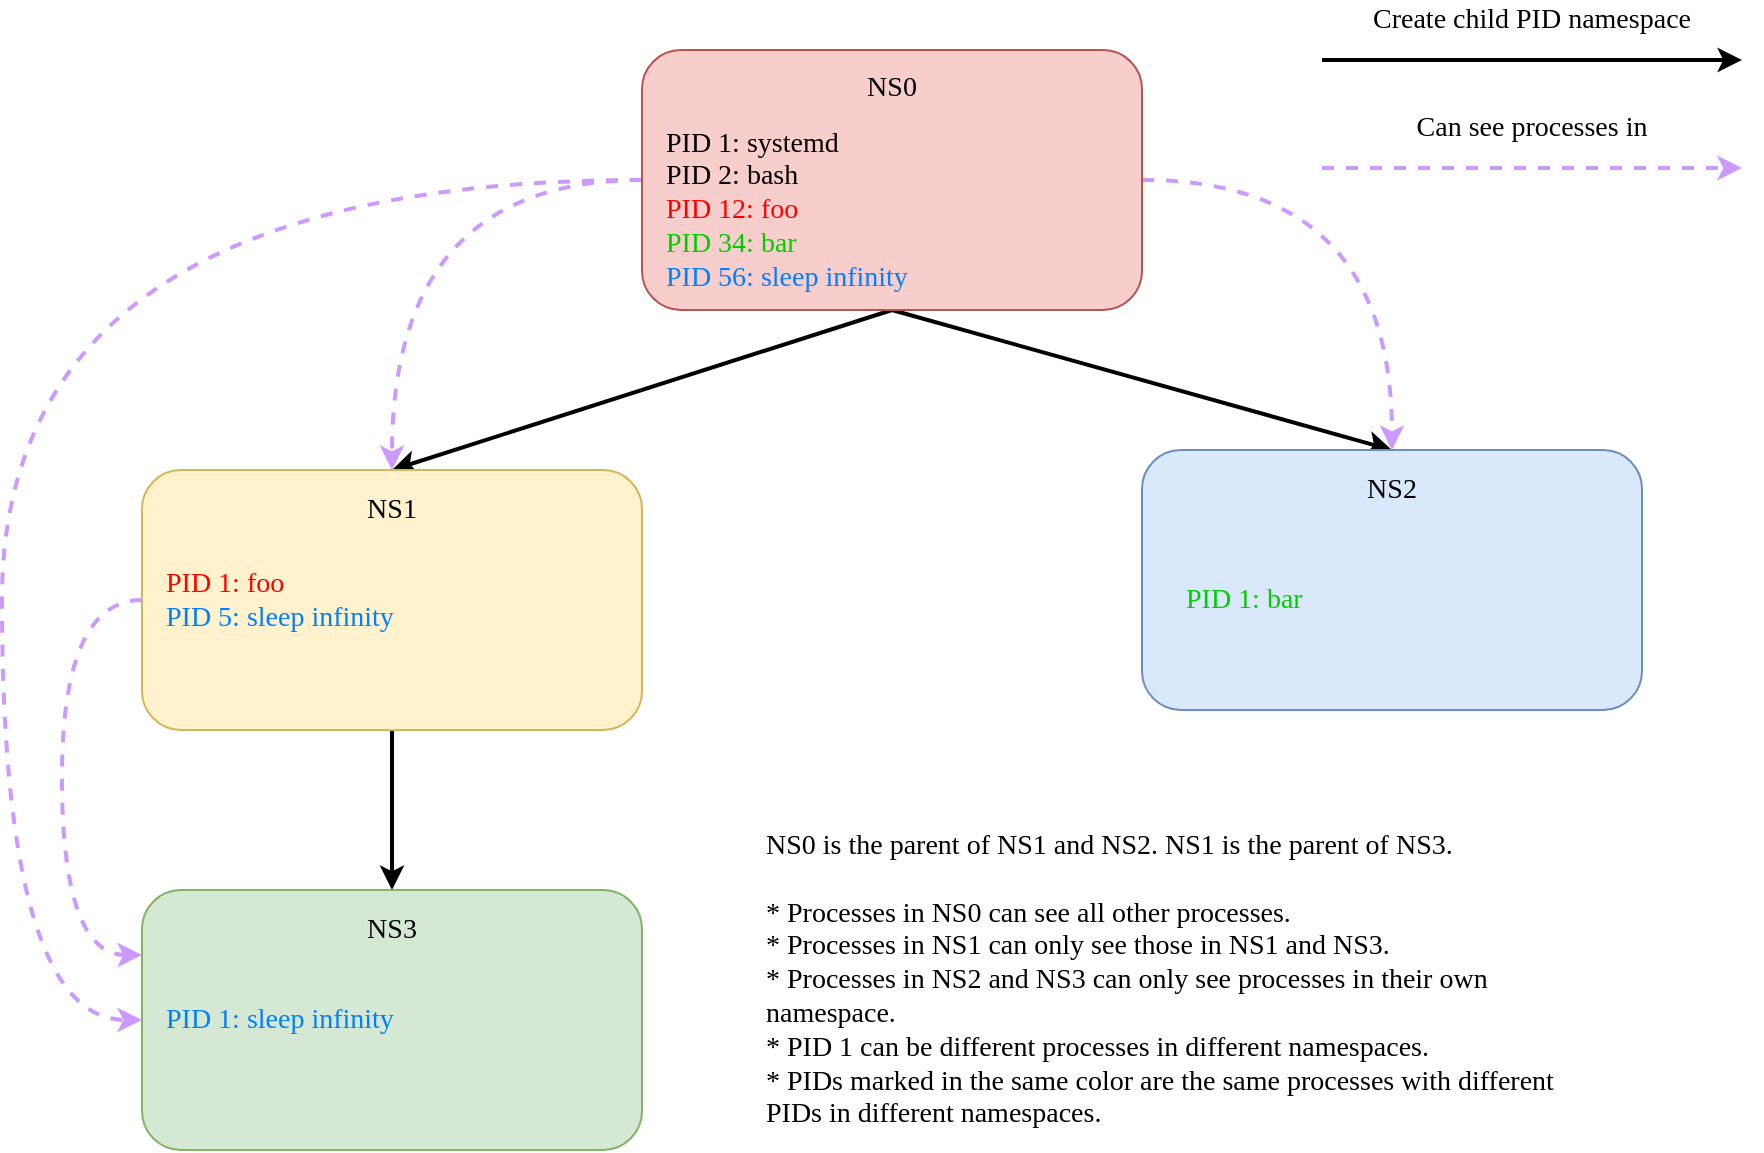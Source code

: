 <mxfile version="14.3.1" type="device"><diagram id="LXrdmP8up1_Vqd4_CxZF" name="Page-1"><mxGraphModel dx="2544" dy="1056" grid="1" gridSize="10" guides="1" tooltips="1" connect="1" arrows="1" fold="1" page="1" pageScale="1" pageWidth="850" pageHeight="1100" math="0" shadow="0"><root><mxCell id="0"/><mxCell id="1" parent="0"/><mxCell id="YDpkS9k7J7zYTj3GB1A_-5" style="rounded=0;orthogonalLoop=1;jettySize=auto;html=1;exitX=0.5;exitY=1;exitDx=0;exitDy=0;strokeWidth=2;entryX=0.5;entryY=0;entryDx=0;entryDy=0;" edge="1" parent="1" source="YDpkS9k7J7zYTj3GB1A_-2" target="YDpkS9k7J7zYTj3GB1A_-3"><mxGeometry relative="1" as="geometry"/></mxCell><mxCell id="YDpkS9k7J7zYTj3GB1A_-6" style="edgeStyle=none;rounded=0;orthogonalLoop=1;jettySize=auto;html=1;exitX=0.5;exitY=1;exitDx=0;exitDy=0;entryX=0.5;entryY=0;entryDx=0;entryDy=0;strokeWidth=2;" edge="1" parent="1" source="YDpkS9k7J7zYTj3GB1A_-2" target="YDpkS9k7J7zYTj3GB1A_-4"><mxGeometry relative="1" as="geometry"/></mxCell><mxCell id="YDpkS9k7J7zYTj3GB1A_-9" style="edgeStyle=orthogonalEdgeStyle;rounded=0;orthogonalLoop=1;jettySize=auto;html=1;exitX=0;exitY=0.5;exitDx=0;exitDy=0;entryX=0.5;entryY=0;entryDx=0;entryDy=0;strokeWidth=2;curved=1;dashed=1;strokeColor=#CC99FF;" edge="1" parent="1" source="YDpkS9k7J7zYTj3GB1A_-2" target="YDpkS9k7J7zYTj3GB1A_-3"><mxGeometry relative="1" as="geometry"/></mxCell><mxCell id="YDpkS9k7J7zYTj3GB1A_-14" style="edgeStyle=orthogonalEdgeStyle;rounded=0;orthogonalLoop=1;jettySize=auto;html=1;exitX=0;exitY=0.5;exitDx=0;exitDy=0;entryX=0;entryY=0.5;entryDx=0;entryDy=0;strokeColor=#CC99FF;strokeWidth=2;curved=1;dashed=1;" edge="1" parent="1" source="YDpkS9k7J7zYTj3GB1A_-2" target="YDpkS9k7J7zYTj3GB1A_-7"><mxGeometry relative="1" as="geometry"><Array as="points"><mxPoint x="-50" y="95"/><mxPoint x="-50" y="515"/></Array></mxGeometry></mxCell><mxCell id="YDpkS9k7J7zYTj3GB1A_-16" style="edgeStyle=orthogonalEdgeStyle;curved=1;rounded=0;orthogonalLoop=1;jettySize=auto;html=1;exitX=1;exitY=0.5;exitDx=0;exitDy=0;entryX=0.5;entryY=0;entryDx=0;entryDy=0;dashed=1;strokeColor=#CC99FF;strokeWidth=2;" edge="1" parent="1" source="YDpkS9k7J7zYTj3GB1A_-2" target="YDpkS9k7J7zYTj3GB1A_-4"><mxGeometry relative="1" as="geometry"/></mxCell><mxCell id="YDpkS9k7J7zYTj3GB1A_-2" value="&lt;font style=&quot;font-size: 20px&quot; face=&quot;Comic Sans MS&quot;&gt;&lt;br&gt;&lt;br&gt;&lt;/font&gt;" style="rounded=1;whiteSpace=wrap;html=1;fillColor=#f8cecc;strokeColor=#b85450;" vertex="1" parent="1"><mxGeometry x="270" y="30" width="250" height="130" as="geometry"/></mxCell><mxCell id="YDpkS9k7J7zYTj3GB1A_-8" style="edgeStyle=none;rounded=0;orthogonalLoop=1;jettySize=auto;html=1;exitX=0.5;exitY=1;exitDx=0;exitDy=0;strokeWidth=2;" edge="1" parent="1" source="YDpkS9k7J7zYTj3GB1A_-3" target="YDpkS9k7J7zYTj3GB1A_-7"><mxGeometry relative="1" as="geometry"/></mxCell><mxCell id="YDpkS9k7J7zYTj3GB1A_-15" style="edgeStyle=orthogonalEdgeStyle;curved=1;rounded=0;orthogonalLoop=1;jettySize=auto;html=1;exitX=0;exitY=0.5;exitDx=0;exitDy=0;entryX=0;entryY=0.25;entryDx=0;entryDy=0;dashed=1;strokeColor=#CC99FF;strokeWidth=2;" edge="1" parent="1" source="YDpkS9k7J7zYTj3GB1A_-3" target="YDpkS9k7J7zYTj3GB1A_-7"><mxGeometry relative="1" as="geometry"><Array as="points"><mxPoint x="-20" y="305"/><mxPoint x="-20" y="483"/></Array></mxGeometry></mxCell><mxCell id="YDpkS9k7J7zYTj3GB1A_-3" value="&lt;font style=&quot;font-size: 20px&quot; face=&quot;Comic Sans MS&quot;&gt;&lt;br&gt;&lt;br&gt;&lt;/font&gt;" style="rounded=1;whiteSpace=wrap;html=1;fillColor=#fff2cc;strokeColor=#d6b656;" vertex="1" parent="1"><mxGeometry x="20" y="240" width="250" height="130" as="geometry"/></mxCell><mxCell id="YDpkS9k7J7zYTj3GB1A_-4" value="&lt;font style=&quot;font-size: 20px&quot; face=&quot;Comic Sans MS&quot;&gt;&lt;br&gt;&lt;br&gt;&lt;/font&gt;" style="rounded=1;whiteSpace=wrap;html=1;fillColor=#dae8fc;strokeColor=#6c8ebf;" vertex="1" parent="1"><mxGeometry x="520" y="230" width="250" height="130" as="geometry"/></mxCell><mxCell id="YDpkS9k7J7zYTj3GB1A_-7" value="&lt;font style=&quot;font-size: 20px&quot; face=&quot;Comic Sans MS&quot;&gt;&lt;br&gt;&lt;br&gt;&lt;/font&gt;" style="rounded=1;whiteSpace=wrap;html=1;fillColor=#d5e8d4;strokeColor=#82b366;" vertex="1" parent="1"><mxGeometry x="20" y="450" width="250" height="130" as="geometry"/></mxCell><mxCell id="YDpkS9k7J7zYTj3GB1A_-10" style="rounded=0;orthogonalLoop=1;jettySize=auto;html=1;strokeWidth=2;" edge="1" parent="1"><mxGeometry relative="1" as="geometry"><mxPoint x="610" y="35" as="sourcePoint"/><mxPoint x="820" y="35" as="targetPoint"/></mxGeometry></mxCell><mxCell id="YDpkS9k7J7zYTj3GB1A_-11" value="&lt;font face=&quot;Comic Sans MS&quot; style=&quot;font-size: 14px&quot;&gt;Create child PID namespace&lt;/font&gt;" style="text;html=1;strokeColor=none;fillColor=none;align=center;verticalAlign=middle;whiteSpace=wrap;rounded=0;" vertex="1" parent="1"><mxGeometry x="600" y="5" width="230" height="20" as="geometry"/></mxCell><mxCell id="YDpkS9k7J7zYTj3GB1A_-12" style="rounded=0;orthogonalLoop=1;jettySize=auto;html=1;strokeWidth=2;dashed=1;strokeColor=#CC99FF;" edge="1" parent="1"><mxGeometry relative="1" as="geometry"><mxPoint x="610" y="89" as="sourcePoint"/><mxPoint x="820" y="89" as="targetPoint"/></mxGeometry></mxCell><mxCell id="YDpkS9k7J7zYTj3GB1A_-13" value="&lt;font face=&quot;Comic Sans MS&quot; style=&quot;font-size: 14px&quot;&gt;Can see processes in&lt;/font&gt;" style="text;html=1;strokeColor=none;fillColor=none;align=center;verticalAlign=middle;whiteSpace=wrap;rounded=0;" vertex="1" parent="1"><mxGeometry x="600" y="59" width="230" height="20" as="geometry"/></mxCell><mxCell id="YDpkS9k7J7zYTj3GB1A_-17" value="&lt;font face=&quot;Comic Sans MS&quot; style=&quot;font-size: 14px&quot;&gt;NS0&lt;/font&gt;" style="text;html=1;strokeColor=none;fillColor=none;align=center;verticalAlign=middle;whiteSpace=wrap;rounded=0;" vertex="1" parent="1"><mxGeometry x="280" y="39" width="230" height="20" as="geometry"/></mxCell><mxCell id="YDpkS9k7J7zYTj3GB1A_-18" value="&lt;font face=&quot;Comic Sans MS&quot; style=&quot;font-size: 14px&quot;&gt;PID 1: systemd&lt;br&gt;PID 2: bash&lt;br&gt;&lt;font color=&quot;#ff0000&quot;&gt;PID 12: foo&lt;br&gt;&lt;/font&gt;&lt;font color=&quot;#00cc00&quot;&gt;PID 34: bar&lt;br&gt;&lt;/font&gt;&lt;font color=&quot;#007fff&quot;&gt;PID 56: sleep infinity&lt;/font&gt;&lt;br&gt;&lt;/font&gt;" style="text;html=1;strokeColor=none;fillColor=none;align=left;verticalAlign=middle;whiteSpace=wrap;rounded=0;" vertex="1" parent="1"><mxGeometry x="280" y="70" width="230" height="80" as="geometry"/></mxCell><mxCell id="YDpkS9k7J7zYTj3GB1A_-19" value="&lt;font face=&quot;Comic Sans MS&quot; style=&quot;font-size: 14px&quot;&gt;&lt;font color=&quot;#ff0000&quot;&gt;PID 1: foo&lt;br&gt;&lt;/font&gt;&lt;font color=&quot;#007fff&quot;&gt;PID 5: sleep infinity&lt;/font&gt;&lt;br&gt;&lt;/font&gt;" style="text;html=1;strokeColor=none;fillColor=none;align=left;verticalAlign=middle;whiteSpace=wrap;rounded=0;" vertex="1" parent="1"><mxGeometry x="30" y="285" width="230" height="40" as="geometry"/></mxCell><mxCell id="YDpkS9k7J7zYTj3GB1A_-20" value="&lt;font face=&quot;Comic Sans MS&quot; style=&quot;font-size: 14px&quot;&gt;NS1&lt;/font&gt;" style="text;html=1;strokeColor=none;fillColor=none;align=center;verticalAlign=middle;whiteSpace=wrap;rounded=0;" vertex="1" parent="1"><mxGeometry x="30" y="250" width="230" height="20" as="geometry"/></mxCell><mxCell id="YDpkS9k7J7zYTj3GB1A_-21" value="&lt;font face=&quot;Comic Sans MS&quot; style=&quot;font-size: 14px&quot;&gt;NS2&lt;/font&gt;" style="text;html=1;strokeColor=none;fillColor=none;align=center;verticalAlign=middle;whiteSpace=wrap;rounded=0;" vertex="1" parent="1"><mxGeometry x="530" y="240" width="230" height="20" as="geometry"/></mxCell><mxCell id="YDpkS9k7J7zYTj3GB1A_-22" value="&lt;font face=&quot;Comic Sans MS&quot; style=&quot;font-size: 14px&quot;&gt;NS3&lt;/font&gt;" style="text;html=1;strokeColor=none;fillColor=none;align=center;verticalAlign=middle;whiteSpace=wrap;rounded=0;" vertex="1" parent="1"><mxGeometry x="30" y="460" width="230" height="20" as="geometry"/></mxCell><mxCell id="YDpkS9k7J7zYTj3GB1A_-23" value="&lt;font face=&quot;Comic Sans MS&quot; style=&quot;font-size: 14px&quot;&gt;&lt;font color=&quot;#00cc00&quot;&gt;PID 1: bar&lt;/font&gt;&lt;br&gt;&lt;/font&gt;" style="text;html=1;strokeColor=none;fillColor=none;align=left;verticalAlign=middle;whiteSpace=wrap;rounded=0;" vertex="1" parent="1"><mxGeometry x="540" y="287.5" width="230" height="35" as="geometry"/></mxCell><mxCell id="YDpkS9k7J7zYTj3GB1A_-24" value="&lt;font face=&quot;Comic Sans MS&quot; style=&quot;font-size: 14px&quot;&gt;&lt;font color=&quot;#007fff&quot;&gt;PID 1: sleep infinity&lt;/font&gt;&lt;br&gt;&lt;/font&gt;" style="text;html=1;strokeColor=none;fillColor=none;align=left;verticalAlign=middle;whiteSpace=wrap;rounded=0;" vertex="1" parent="1"><mxGeometry x="30" y="495" width="230" height="40" as="geometry"/></mxCell><mxCell id="YDpkS9k7J7zYTj3GB1A_-25" value="&lt;font face=&quot;Comic Sans MS&quot; style=&quot;font-size: 14px&quot;&gt;NS0 is the parent of NS1 and NS2. NS1 is the parent of NS3.&lt;br&gt;&lt;br&gt;* Processes in NS0 can see all other processes.&lt;br&gt;* Processes in NS1 can only see those in NS1 and NS3.&lt;br&gt;* Processes in NS2 and NS3 can only see processes in their own namespace.&lt;br&gt;* PID 1 can be different processes in different namespaces.&lt;br&gt;* PIDs marked in the same color are the same processes with different PIDs in different namespaces.&lt;br&gt;&lt;/font&gt;" style="text;html=1;strokeColor=none;fillColor=none;align=left;verticalAlign=middle;whiteSpace=wrap;rounded=0;" vertex="1" parent="1"><mxGeometry x="330" y="410" width="420" height="170" as="geometry"/></mxCell></root></mxGraphModel></diagram></mxfile>